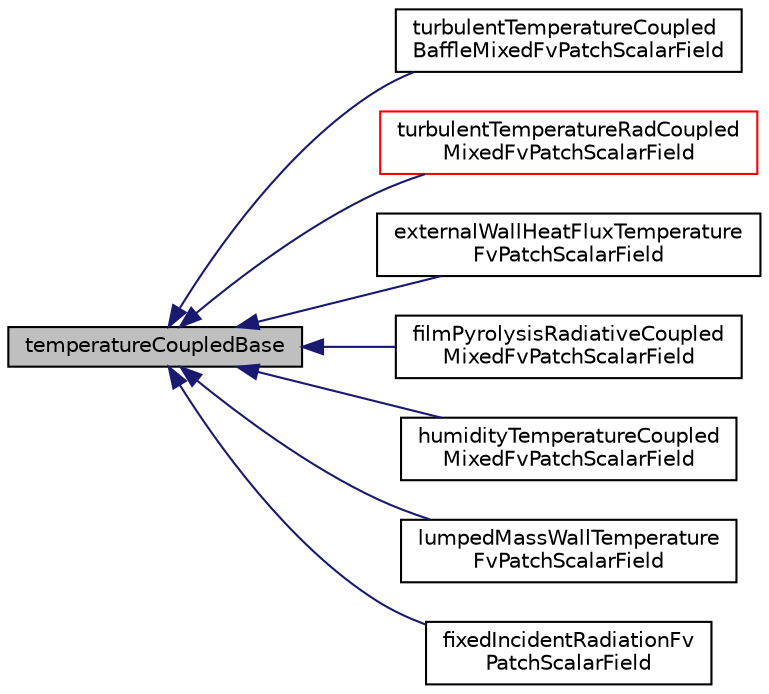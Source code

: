 digraph "temperatureCoupledBase"
{
  bgcolor="transparent";
  edge [fontname="Helvetica",fontsize="10",labelfontname="Helvetica",labelfontsize="10"];
  node [fontname="Helvetica",fontsize="10",shape=record];
  rankdir="LR";
  Node1 [label="temperatureCoupledBase",height=0.2,width=0.4,color="black", fillcolor="grey75", style="filled" fontcolor="black"];
  Node1 -> Node2 [dir="back",color="midnightblue",fontsize="10",style="solid",fontname="Helvetica"];
  Node2 [label="turbulentTemperatureCoupled\lBaffleMixedFvPatchScalarField",height=0.2,width=0.4,color="black",URL="$classFoam_1_1compressible_1_1turbulentTemperatureCoupledBaffleMixedFvPatchScalarField.html",tooltip="Mixed boundary condition for temperature, to be used for heat-transfer on back-to-back baffles..."];
  Node1 -> Node3 [dir="back",color="midnightblue",fontsize="10",style="solid",fontname="Helvetica"];
  Node3 [label="turbulentTemperatureRadCoupled\lMixedFvPatchScalarField",height=0.2,width=0.4,color="red",URL="$classFoam_1_1compressible_1_1turbulentTemperatureRadCoupledMixedFvPatchScalarField.html",tooltip="Mixed boundary condition for temperature and radiation heat transfer to be used for in multiregion ca..."];
  Node1 -> Node4 [dir="back",color="midnightblue",fontsize="10",style="solid",fontname="Helvetica"];
  Node4 [label="externalWallHeatFluxTemperature\lFvPatchScalarField",height=0.2,width=0.4,color="black",URL="$classFoam_1_1externalWallHeatFluxTemperatureFvPatchScalarField.html",tooltip="This boundary condition applies a heat flux condition to temperature on an external wall in one of th..."];
  Node1 -> Node5 [dir="back",color="midnightblue",fontsize="10",style="solid",fontname="Helvetica"];
  Node5 [label="filmPyrolysisRadiativeCoupled\lMixedFvPatchScalarField",height=0.2,width=0.4,color="black",URL="$classFoam_1_1filmPyrolysisRadiativeCoupledMixedFvPatchScalarField.html",tooltip="Mixed boundary condition for temperature, to be used in the flow and pyrolysis regions when a film re..."];
  Node1 -> Node6 [dir="back",color="midnightblue",fontsize="10",style="solid",fontname="Helvetica"];
  Node6 [label="humidityTemperatureCoupled\lMixedFvPatchScalarField",height=0.2,width=0.4,color="black",URL="$classFoam_1_1humidityTemperatureCoupledMixedFvPatchScalarField.html"];
  Node1 -> Node7 [dir="back",color="midnightblue",fontsize="10",style="solid",fontname="Helvetica"];
  Node7 [label="lumpedMassWallTemperature\lFvPatchScalarField",height=0.2,width=0.4,color="black",URL="$classFoam_1_1lumpedMassWallTemperatureFvPatchScalarField.html",tooltip="Employs a lumped mass model for temperature. "];
  Node1 -> Node8 [dir="back",color="midnightblue",fontsize="10",style="solid",fontname="Helvetica"];
  Node8 [label="fixedIncidentRadiationFv\lPatchScalarField",height=0.2,width=0.4,color="black",URL="$classFoam_1_1radiation_1_1fixedIncidentRadiationFvPatchScalarField.html",tooltip="Boundary condition for thermal coupling for solid regions. Used to emulate a fixed incident radiative..."];
}
